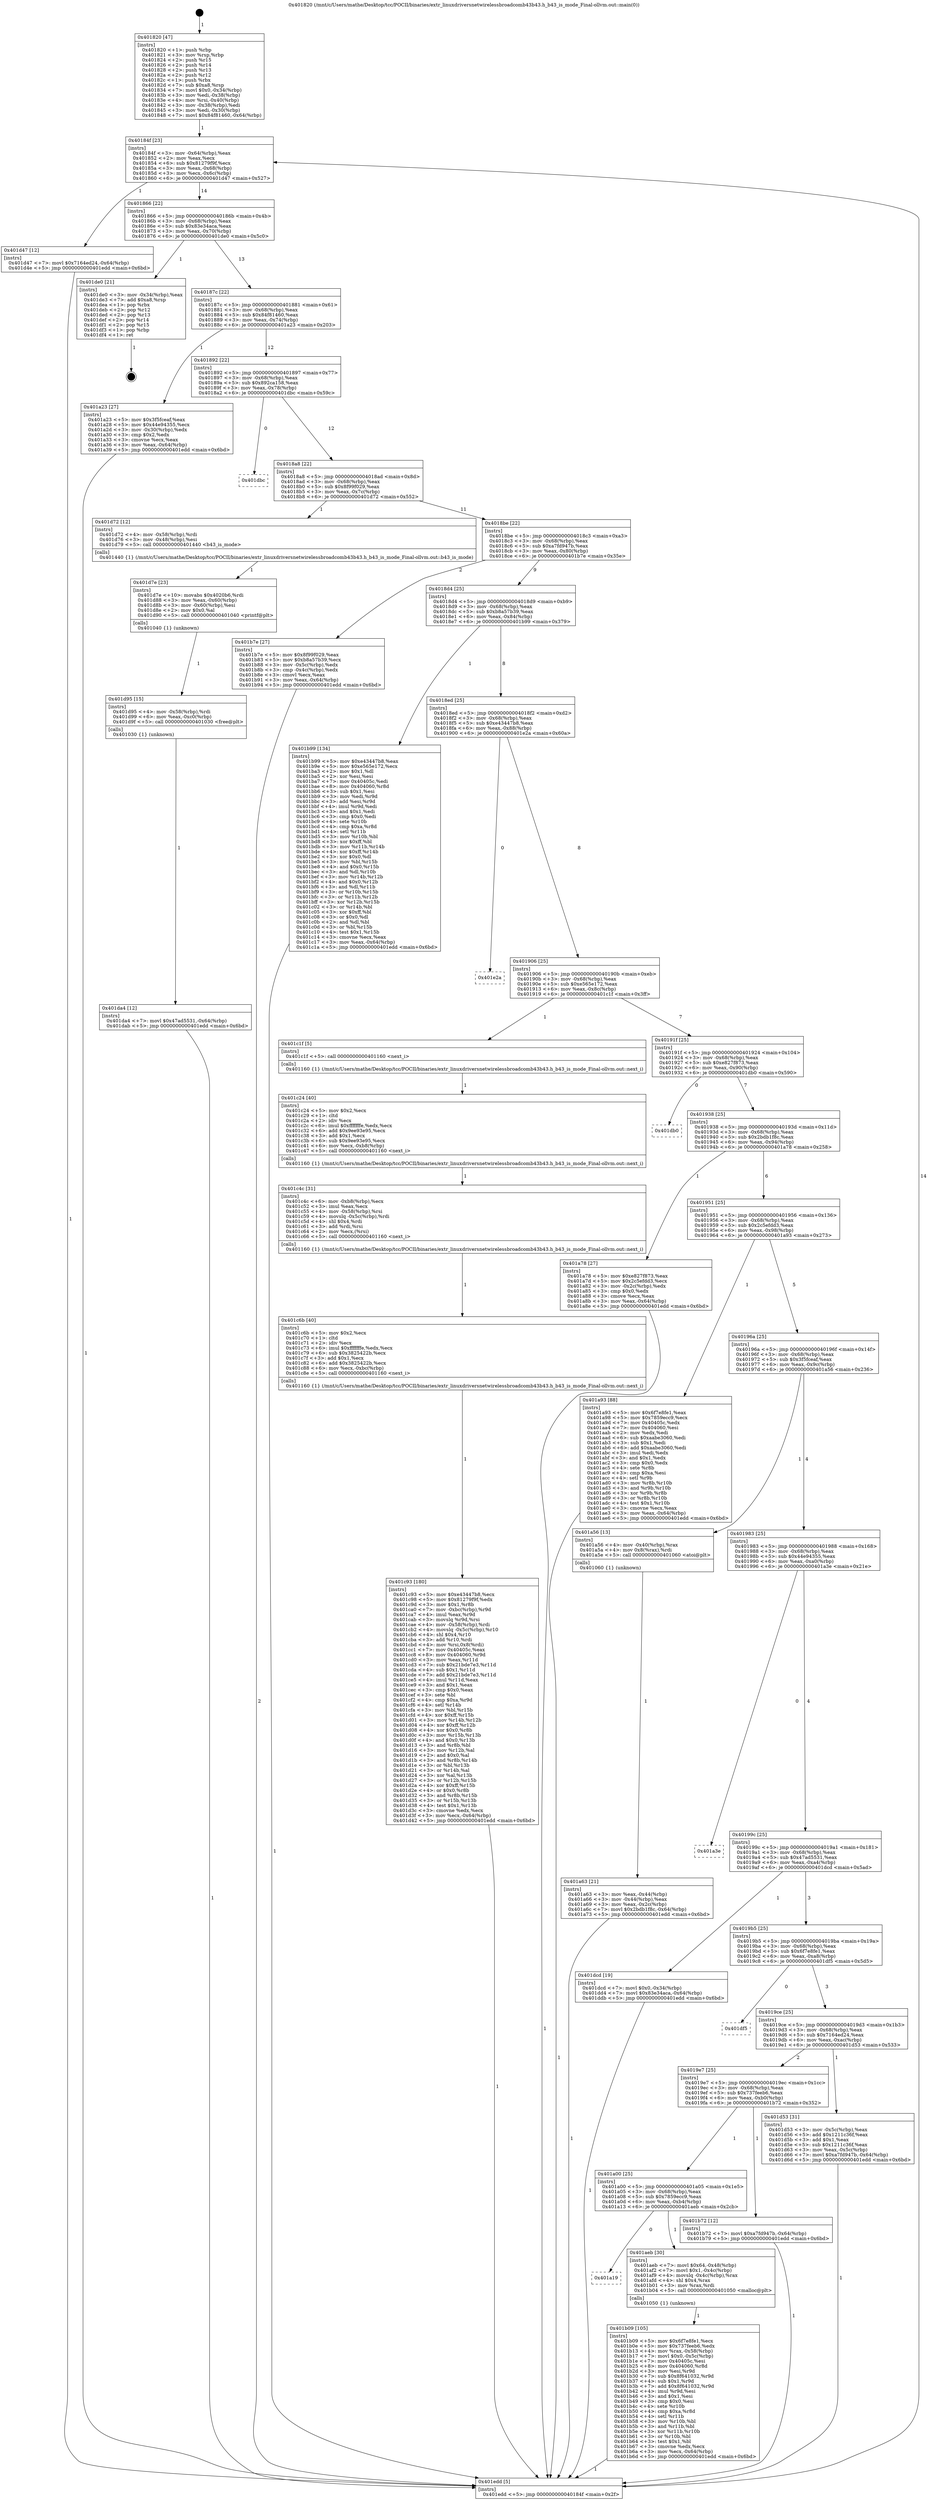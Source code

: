 digraph "0x401820" {
  label = "0x401820 (/mnt/c/Users/mathe/Desktop/tcc/POCII/binaries/extr_linuxdriversnetwirelessbroadcomb43b43.h_b43_is_mode_Final-ollvm.out::main(0))"
  labelloc = "t"
  node[shape=record]

  Entry [label="",width=0.3,height=0.3,shape=circle,fillcolor=black,style=filled]
  "0x40184f" [label="{
     0x40184f [23]\l
     | [instrs]\l
     &nbsp;&nbsp;0x40184f \<+3\>: mov -0x64(%rbp),%eax\l
     &nbsp;&nbsp;0x401852 \<+2\>: mov %eax,%ecx\l
     &nbsp;&nbsp;0x401854 \<+6\>: sub $0x81279f9f,%ecx\l
     &nbsp;&nbsp;0x40185a \<+3\>: mov %eax,-0x68(%rbp)\l
     &nbsp;&nbsp;0x40185d \<+3\>: mov %ecx,-0x6c(%rbp)\l
     &nbsp;&nbsp;0x401860 \<+6\>: je 0000000000401d47 \<main+0x527\>\l
  }"]
  "0x401d47" [label="{
     0x401d47 [12]\l
     | [instrs]\l
     &nbsp;&nbsp;0x401d47 \<+7\>: movl $0x7164ed24,-0x64(%rbp)\l
     &nbsp;&nbsp;0x401d4e \<+5\>: jmp 0000000000401edd \<main+0x6bd\>\l
  }"]
  "0x401866" [label="{
     0x401866 [22]\l
     | [instrs]\l
     &nbsp;&nbsp;0x401866 \<+5\>: jmp 000000000040186b \<main+0x4b\>\l
     &nbsp;&nbsp;0x40186b \<+3\>: mov -0x68(%rbp),%eax\l
     &nbsp;&nbsp;0x40186e \<+5\>: sub $0x83e34aca,%eax\l
     &nbsp;&nbsp;0x401873 \<+3\>: mov %eax,-0x70(%rbp)\l
     &nbsp;&nbsp;0x401876 \<+6\>: je 0000000000401de0 \<main+0x5c0\>\l
  }"]
  Exit [label="",width=0.3,height=0.3,shape=circle,fillcolor=black,style=filled,peripheries=2]
  "0x401de0" [label="{
     0x401de0 [21]\l
     | [instrs]\l
     &nbsp;&nbsp;0x401de0 \<+3\>: mov -0x34(%rbp),%eax\l
     &nbsp;&nbsp;0x401de3 \<+7\>: add $0xa8,%rsp\l
     &nbsp;&nbsp;0x401dea \<+1\>: pop %rbx\l
     &nbsp;&nbsp;0x401deb \<+2\>: pop %r12\l
     &nbsp;&nbsp;0x401ded \<+2\>: pop %r13\l
     &nbsp;&nbsp;0x401def \<+2\>: pop %r14\l
     &nbsp;&nbsp;0x401df1 \<+2\>: pop %r15\l
     &nbsp;&nbsp;0x401df3 \<+1\>: pop %rbp\l
     &nbsp;&nbsp;0x401df4 \<+1\>: ret\l
  }"]
  "0x40187c" [label="{
     0x40187c [22]\l
     | [instrs]\l
     &nbsp;&nbsp;0x40187c \<+5\>: jmp 0000000000401881 \<main+0x61\>\l
     &nbsp;&nbsp;0x401881 \<+3\>: mov -0x68(%rbp),%eax\l
     &nbsp;&nbsp;0x401884 \<+5\>: sub $0x84f81460,%eax\l
     &nbsp;&nbsp;0x401889 \<+3\>: mov %eax,-0x74(%rbp)\l
     &nbsp;&nbsp;0x40188c \<+6\>: je 0000000000401a23 \<main+0x203\>\l
  }"]
  "0x401da4" [label="{
     0x401da4 [12]\l
     | [instrs]\l
     &nbsp;&nbsp;0x401da4 \<+7\>: movl $0x47ad5531,-0x64(%rbp)\l
     &nbsp;&nbsp;0x401dab \<+5\>: jmp 0000000000401edd \<main+0x6bd\>\l
  }"]
  "0x401a23" [label="{
     0x401a23 [27]\l
     | [instrs]\l
     &nbsp;&nbsp;0x401a23 \<+5\>: mov $0x3f5fceaf,%eax\l
     &nbsp;&nbsp;0x401a28 \<+5\>: mov $0x44e94355,%ecx\l
     &nbsp;&nbsp;0x401a2d \<+3\>: mov -0x30(%rbp),%edx\l
     &nbsp;&nbsp;0x401a30 \<+3\>: cmp $0x2,%edx\l
     &nbsp;&nbsp;0x401a33 \<+3\>: cmovne %ecx,%eax\l
     &nbsp;&nbsp;0x401a36 \<+3\>: mov %eax,-0x64(%rbp)\l
     &nbsp;&nbsp;0x401a39 \<+5\>: jmp 0000000000401edd \<main+0x6bd\>\l
  }"]
  "0x401892" [label="{
     0x401892 [22]\l
     | [instrs]\l
     &nbsp;&nbsp;0x401892 \<+5\>: jmp 0000000000401897 \<main+0x77\>\l
     &nbsp;&nbsp;0x401897 \<+3\>: mov -0x68(%rbp),%eax\l
     &nbsp;&nbsp;0x40189a \<+5\>: sub $0x892ca158,%eax\l
     &nbsp;&nbsp;0x40189f \<+3\>: mov %eax,-0x78(%rbp)\l
     &nbsp;&nbsp;0x4018a2 \<+6\>: je 0000000000401dbc \<main+0x59c\>\l
  }"]
  "0x401edd" [label="{
     0x401edd [5]\l
     | [instrs]\l
     &nbsp;&nbsp;0x401edd \<+5\>: jmp 000000000040184f \<main+0x2f\>\l
  }"]
  "0x401820" [label="{
     0x401820 [47]\l
     | [instrs]\l
     &nbsp;&nbsp;0x401820 \<+1\>: push %rbp\l
     &nbsp;&nbsp;0x401821 \<+3\>: mov %rsp,%rbp\l
     &nbsp;&nbsp;0x401824 \<+2\>: push %r15\l
     &nbsp;&nbsp;0x401826 \<+2\>: push %r14\l
     &nbsp;&nbsp;0x401828 \<+2\>: push %r13\l
     &nbsp;&nbsp;0x40182a \<+2\>: push %r12\l
     &nbsp;&nbsp;0x40182c \<+1\>: push %rbx\l
     &nbsp;&nbsp;0x40182d \<+7\>: sub $0xa8,%rsp\l
     &nbsp;&nbsp;0x401834 \<+7\>: movl $0x0,-0x34(%rbp)\l
     &nbsp;&nbsp;0x40183b \<+3\>: mov %edi,-0x38(%rbp)\l
     &nbsp;&nbsp;0x40183e \<+4\>: mov %rsi,-0x40(%rbp)\l
     &nbsp;&nbsp;0x401842 \<+3\>: mov -0x38(%rbp),%edi\l
     &nbsp;&nbsp;0x401845 \<+3\>: mov %edi,-0x30(%rbp)\l
     &nbsp;&nbsp;0x401848 \<+7\>: movl $0x84f81460,-0x64(%rbp)\l
  }"]
  "0x401d95" [label="{
     0x401d95 [15]\l
     | [instrs]\l
     &nbsp;&nbsp;0x401d95 \<+4\>: mov -0x58(%rbp),%rdi\l
     &nbsp;&nbsp;0x401d99 \<+6\>: mov %eax,-0xc0(%rbp)\l
     &nbsp;&nbsp;0x401d9f \<+5\>: call 0000000000401030 \<free@plt\>\l
     | [calls]\l
     &nbsp;&nbsp;0x401030 \{1\} (unknown)\l
  }"]
  "0x401dbc" [label="{
     0x401dbc\l
  }", style=dashed]
  "0x4018a8" [label="{
     0x4018a8 [22]\l
     | [instrs]\l
     &nbsp;&nbsp;0x4018a8 \<+5\>: jmp 00000000004018ad \<main+0x8d\>\l
     &nbsp;&nbsp;0x4018ad \<+3\>: mov -0x68(%rbp),%eax\l
     &nbsp;&nbsp;0x4018b0 \<+5\>: sub $0x8f99f029,%eax\l
     &nbsp;&nbsp;0x4018b5 \<+3\>: mov %eax,-0x7c(%rbp)\l
     &nbsp;&nbsp;0x4018b8 \<+6\>: je 0000000000401d72 \<main+0x552\>\l
  }"]
  "0x401d7e" [label="{
     0x401d7e [23]\l
     | [instrs]\l
     &nbsp;&nbsp;0x401d7e \<+10\>: movabs $0x4020b6,%rdi\l
     &nbsp;&nbsp;0x401d88 \<+3\>: mov %eax,-0x60(%rbp)\l
     &nbsp;&nbsp;0x401d8b \<+3\>: mov -0x60(%rbp),%esi\l
     &nbsp;&nbsp;0x401d8e \<+2\>: mov $0x0,%al\l
     &nbsp;&nbsp;0x401d90 \<+5\>: call 0000000000401040 \<printf@plt\>\l
     | [calls]\l
     &nbsp;&nbsp;0x401040 \{1\} (unknown)\l
  }"]
  "0x401d72" [label="{
     0x401d72 [12]\l
     | [instrs]\l
     &nbsp;&nbsp;0x401d72 \<+4\>: mov -0x58(%rbp),%rdi\l
     &nbsp;&nbsp;0x401d76 \<+3\>: mov -0x48(%rbp),%esi\l
     &nbsp;&nbsp;0x401d79 \<+5\>: call 0000000000401440 \<b43_is_mode\>\l
     | [calls]\l
     &nbsp;&nbsp;0x401440 \{1\} (/mnt/c/Users/mathe/Desktop/tcc/POCII/binaries/extr_linuxdriversnetwirelessbroadcomb43b43.h_b43_is_mode_Final-ollvm.out::b43_is_mode)\l
  }"]
  "0x4018be" [label="{
     0x4018be [22]\l
     | [instrs]\l
     &nbsp;&nbsp;0x4018be \<+5\>: jmp 00000000004018c3 \<main+0xa3\>\l
     &nbsp;&nbsp;0x4018c3 \<+3\>: mov -0x68(%rbp),%eax\l
     &nbsp;&nbsp;0x4018c6 \<+5\>: sub $0xa7fd947b,%eax\l
     &nbsp;&nbsp;0x4018cb \<+3\>: mov %eax,-0x80(%rbp)\l
     &nbsp;&nbsp;0x4018ce \<+6\>: je 0000000000401b7e \<main+0x35e\>\l
  }"]
  "0x401c93" [label="{
     0x401c93 [180]\l
     | [instrs]\l
     &nbsp;&nbsp;0x401c93 \<+5\>: mov $0xe43447b8,%ecx\l
     &nbsp;&nbsp;0x401c98 \<+5\>: mov $0x81279f9f,%edx\l
     &nbsp;&nbsp;0x401c9d \<+3\>: mov $0x1,%r8b\l
     &nbsp;&nbsp;0x401ca0 \<+7\>: mov -0xbc(%rbp),%r9d\l
     &nbsp;&nbsp;0x401ca7 \<+4\>: imul %eax,%r9d\l
     &nbsp;&nbsp;0x401cab \<+3\>: movslq %r9d,%rsi\l
     &nbsp;&nbsp;0x401cae \<+4\>: mov -0x58(%rbp),%rdi\l
     &nbsp;&nbsp;0x401cb2 \<+4\>: movslq -0x5c(%rbp),%r10\l
     &nbsp;&nbsp;0x401cb6 \<+4\>: shl $0x4,%r10\l
     &nbsp;&nbsp;0x401cba \<+3\>: add %r10,%rdi\l
     &nbsp;&nbsp;0x401cbd \<+4\>: mov %rsi,0x8(%rdi)\l
     &nbsp;&nbsp;0x401cc1 \<+7\>: mov 0x40405c,%eax\l
     &nbsp;&nbsp;0x401cc8 \<+8\>: mov 0x404060,%r9d\l
     &nbsp;&nbsp;0x401cd0 \<+3\>: mov %eax,%r11d\l
     &nbsp;&nbsp;0x401cd3 \<+7\>: sub $0x21bde7e3,%r11d\l
     &nbsp;&nbsp;0x401cda \<+4\>: sub $0x1,%r11d\l
     &nbsp;&nbsp;0x401cde \<+7\>: add $0x21bde7e3,%r11d\l
     &nbsp;&nbsp;0x401ce5 \<+4\>: imul %r11d,%eax\l
     &nbsp;&nbsp;0x401ce9 \<+3\>: and $0x1,%eax\l
     &nbsp;&nbsp;0x401cec \<+3\>: cmp $0x0,%eax\l
     &nbsp;&nbsp;0x401cef \<+3\>: sete %bl\l
     &nbsp;&nbsp;0x401cf2 \<+4\>: cmp $0xa,%r9d\l
     &nbsp;&nbsp;0x401cf6 \<+4\>: setl %r14b\l
     &nbsp;&nbsp;0x401cfa \<+3\>: mov %bl,%r15b\l
     &nbsp;&nbsp;0x401cfd \<+4\>: xor $0xff,%r15b\l
     &nbsp;&nbsp;0x401d01 \<+3\>: mov %r14b,%r12b\l
     &nbsp;&nbsp;0x401d04 \<+4\>: xor $0xff,%r12b\l
     &nbsp;&nbsp;0x401d08 \<+4\>: xor $0x0,%r8b\l
     &nbsp;&nbsp;0x401d0c \<+3\>: mov %r15b,%r13b\l
     &nbsp;&nbsp;0x401d0f \<+4\>: and $0x0,%r13b\l
     &nbsp;&nbsp;0x401d13 \<+3\>: and %r8b,%bl\l
     &nbsp;&nbsp;0x401d16 \<+3\>: mov %r12b,%al\l
     &nbsp;&nbsp;0x401d19 \<+2\>: and $0x0,%al\l
     &nbsp;&nbsp;0x401d1b \<+3\>: and %r8b,%r14b\l
     &nbsp;&nbsp;0x401d1e \<+3\>: or %bl,%r13b\l
     &nbsp;&nbsp;0x401d21 \<+3\>: or %r14b,%al\l
     &nbsp;&nbsp;0x401d24 \<+3\>: xor %al,%r13b\l
     &nbsp;&nbsp;0x401d27 \<+3\>: or %r12b,%r15b\l
     &nbsp;&nbsp;0x401d2a \<+4\>: xor $0xff,%r15b\l
     &nbsp;&nbsp;0x401d2e \<+4\>: or $0x0,%r8b\l
     &nbsp;&nbsp;0x401d32 \<+3\>: and %r8b,%r15b\l
     &nbsp;&nbsp;0x401d35 \<+3\>: or %r15b,%r13b\l
     &nbsp;&nbsp;0x401d38 \<+4\>: test $0x1,%r13b\l
     &nbsp;&nbsp;0x401d3c \<+3\>: cmovne %edx,%ecx\l
     &nbsp;&nbsp;0x401d3f \<+3\>: mov %ecx,-0x64(%rbp)\l
     &nbsp;&nbsp;0x401d42 \<+5\>: jmp 0000000000401edd \<main+0x6bd\>\l
  }"]
  "0x401b7e" [label="{
     0x401b7e [27]\l
     | [instrs]\l
     &nbsp;&nbsp;0x401b7e \<+5\>: mov $0x8f99f029,%eax\l
     &nbsp;&nbsp;0x401b83 \<+5\>: mov $0xb8a57b39,%ecx\l
     &nbsp;&nbsp;0x401b88 \<+3\>: mov -0x5c(%rbp),%edx\l
     &nbsp;&nbsp;0x401b8b \<+3\>: cmp -0x4c(%rbp),%edx\l
     &nbsp;&nbsp;0x401b8e \<+3\>: cmovl %ecx,%eax\l
     &nbsp;&nbsp;0x401b91 \<+3\>: mov %eax,-0x64(%rbp)\l
     &nbsp;&nbsp;0x401b94 \<+5\>: jmp 0000000000401edd \<main+0x6bd\>\l
  }"]
  "0x4018d4" [label="{
     0x4018d4 [25]\l
     | [instrs]\l
     &nbsp;&nbsp;0x4018d4 \<+5\>: jmp 00000000004018d9 \<main+0xb9\>\l
     &nbsp;&nbsp;0x4018d9 \<+3\>: mov -0x68(%rbp),%eax\l
     &nbsp;&nbsp;0x4018dc \<+5\>: sub $0xb8a57b39,%eax\l
     &nbsp;&nbsp;0x4018e1 \<+6\>: mov %eax,-0x84(%rbp)\l
     &nbsp;&nbsp;0x4018e7 \<+6\>: je 0000000000401b99 \<main+0x379\>\l
  }"]
  "0x401c6b" [label="{
     0x401c6b [40]\l
     | [instrs]\l
     &nbsp;&nbsp;0x401c6b \<+5\>: mov $0x2,%ecx\l
     &nbsp;&nbsp;0x401c70 \<+1\>: cltd\l
     &nbsp;&nbsp;0x401c71 \<+2\>: idiv %ecx\l
     &nbsp;&nbsp;0x401c73 \<+6\>: imul $0xfffffffe,%edx,%ecx\l
     &nbsp;&nbsp;0x401c79 \<+6\>: sub $0x3825422b,%ecx\l
     &nbsp;&nbsp;0x401c7f \<+3\>: add $0x1,%ecx\l
     &nbsp;&nbsp;0x401c82 \<+6\>: add $0x3825422b,%ecx\l
     &nbsp;&nbsp;0x401c88 \<+6\>: mov %ecx,-0xbc(%rbp)\l
     &nbsp;&nbsp;0x401c8e \<+5\>: call 0000000000401160 \<next_i\>\l
     | [calls]\l
     &nbsp;&nbsp;0x401160 \{1\} (/mnt/c/Users/mathe/Desktop/tcc/POCII/binaries/extr_linuxdriversnetwirelessbroadcomb43b43.h_b43_is_mode_Final-ollvm.out::next_i)\l
  }"]
  "0x401b99" [label="{
     0x401b99 [134]\l
     | [instrs]\l
     &nbsp;&nbsp;0x401b99 \<+5\>: mov $0xe43447b8,%eax\l
     &nbsp;&nbsp;0x401b9e \<+5\>: mov $0xe565e172,%ecx\l
     &nbsp;&nbsp;0x401ba3 \<+2\>: mov $0x1,%dl\l
     &nbsp;&nbsp;0x401ba5 \<+2\>: xor %esi,%esi\l
     &nbsp;&nbsp;0x401ba7 \<+7\>: mov 0x40405c,%edi\l
     &nbsp;&nbsp;0x401bae \<+8\>: mov 0x404060,%r8d\l
     &nbsp;&nbsp;0x401bb6 \<+3\>: sub $0x1,%esi\l
     &nbsp;&nbsp;0x401bb9 \<+3\>: mov %edi,%r9d\l
     &nbsp;&nbsp;0x401bbc \<+3\>: add %esi,%r9d\l
     &nbsp;&nbsp;0x401bbf \<+4\>: imul %r9d,%edi\l
     &nbsp;&nbsp;0x401bc3 \<+3\>: and $0x1,%edi\l
     &nbsp;&nbsp;0x401bc6 \<+3\>: cmp $0x0,%edi\l
     &nbsp;&nbsp;0x401bc9 \<+4\>: sete %r10b\l
     &nbsp;&nbsp;0x401bcd \<+4\>: cmp $0xa,%r8d\l
     &nbsp;&nbsp;0x401bd1 \<+4\>: setl %r11b\l
     &nbsp;&nbsp;0x401bd5 \<+3\>: mov %r10b,%bl\l
     &nbsp;&nbsp;0x401bd8 \<+3\>: xor $0xff,%bl\l
     &nbsp;&nbsp;0x401bdb \<+3\>: mov %r11b,%r14b\l
     &nbsp;&nbsp;0x401bde \<+4\>: xor $0xff,%r14b\l
     &nbsp;&nbsp;0x401be2 \<+3\>: xor $0x0,%dl\l
     &nbsp;&nbsp;0x401be5 \<+3\>: mov %bl,%r15b\l
     &nbsp;&nbsp;0x401be8 \<+4\>: and $0x0,%r15b\l
     &nbsp;&nbsp;0x401bec \<+3\>: and %dl,%r10b\l
     &nbsp;&nbsp;0x401bef \<+3\>: mov %r14b,%r12b\l
     &nbsp;&nbsp;0x401bf2 \<+4\>: and $0x0,%r12b\l
     &nbsp;&nbsp;0x401bf6 \<+3\>: and %dl,%r11b\l
     &nbsp;&nbsp;0x401bf9 \<+3\>: or %r10b,%r15b\l
     &nbsp;&nbsp;0x401bfc \<+3\>: or %r11b,%r12b\l
     &nbsp;&nbsp;0x401bff \<+3\>: xor %r12b,%r15b\l
     &nbsp;&nbsp;0x401c02 \<+3\>: or %r14b,%bl\l
     &nbsp;&nbsp;0x401c05 \<+3\>: xor $0xff,%bl\l
     &nbsp;&nbsp;0x401c08 \<+3\>: or $0x0,%dl\l
     &nbsp;&nbsp;0x401c0b \<+2\>: and %dl,%bl\l
     &nbsp;&nbsp;0x401c0d \<+3\>: or %bl,%r15b\l
     &nbsp;&nbsp;0x401c10 \<+4\>: test $0x1,%r15b\l
     &nbsp;&nbsp;0x401c14 \<+3\>: cmovne %ecx,%eax\l
     &nbsp;&nbsp;0x401c17 \<+3\>: mov %eax,-0x64(%rbp)\l
     &nbsp;&nbsp;0x401c1a \<+5\>: jmp 0000000000401edd \<main+0x6bd\>\l
  }"]
  "0x4018ed" [label="{
     0x4018ed [25]\l
     | [instrs]\l
     &nbsp;&nbsp;0x4018ed \<+5\>: jmp 00000000004018f2 \<main+0xd2\>\l
     &nbsp;&nbsp;0x4018f2 \<+3\>: mov -0x68(%rbp),%eax\l
     &nbsp;&nbsp;0x4018f5 \<+5\>: sub $0xe43447b8,%eax\l
     &nbsp;&nbsp;0x4018fa \<+6\>: mov %eax,-0x88(%rbp)\l
     &nbsp;&nbsp;0x401900 \<+6\>: je 0000000000401e2a \<main+0x60a\>\l
  }"]
  "0x401c4c" [label="{
     0x401c4c [31]\l
     | [instrs]\l
     &nbsp;&nbsp;0x401c4c \<+6\>: mov -0xb8(%rbp),%ecx\l
     &nbsp;&nbsp;0x401c52 \<+3\>: imul %eax,%ecx\l
     &nbsp;&nbsp;0x401c55 \<+4\>: mov -0x58(%rbp),%rsi\l
     &nbsp;&nbsp;0x401c59 \<+4\>: movslq -0x5c(%rbp),%rdi\l
     &nbsp;&nbsp;0x401c5d \<+4\>: shl $0x4,%rdi\l
     &nbsp;&nbsp;0x401c61 \<+3\>: add %rdi,%rsi\l
     &nbsp;&nbsp;0x401c64 \<+2\>: mov %ecx,(%rsi)\l
     &nbsp;&nbsp;0x401c66 \<+5\>: call 0000000000401160 \<next_i\>\l
     | [calls]\l
     &nbsp;&nbsp;0x401160 \{1\} (/mnt/c/Users/mathe/Desktop/tcc/POCII/binaries/extr_linuxdriversnetwirelessbroadcomb43b43.h_b43_is_mode_Final-ollvm.out::next_i)\l
  }"]
  "0x401e2a" [label="{
     0x401e2a\l
  }", style=dashed]
  "0x401906" [label="{
     0x401906 [25]\l
     | [instrs]\l
     &nbsp;&nbsp;0x401906 \<+5\>: jmp 000000000040190b \<main+0xeb\>\l
     &nbsp;&nbsp;0x40190b \<+3\>: mov -0x68(%rbp),%eax\l
     &nbsp;&nbsp;0x40190e \<+5\>: sub $0xe565e172,%eax\l
     &nbsp;&nbsp;0x401913 \<+6\>: mov %eax,-0x8c(%rbp)\l
     &nbsp;&nbsp;0x401919 \<+6\>: je 0000000000401c1f \<main+0x3ff\>\l
  }"]
  "0x401c24" [label="{
     0x401c24 [40]\l
     | [instrs]\l
     &nbsp;&nbsp;0x401c24 \<+5\>: mov $0x2,%ecx\l
     &nbsp;&nbsp;0x401c29 \<+1\>: cltd\l
     &nbsp;&nbsp;0x401c2a \<+2\>: idiv %ecx\l
     &nbsp;&nbsp;0x401c2c \<+6\>: imul $0xfffffffe,%edx,%ecx\l
     &nbsp;&nbsp;0x401c32 \<+6\>: add $0x9ee93e95,%ecx\l
     &nbsp;&nbsp;0x401c38 \<+3\>: add $0x1,%ecx\l
     &nbsp;&nbsp;0x401c3b \<+6\>: sub $0x9ee93e95,%ecx\l
     &nbsp;&nbsp;0x401c41 \<+6\>: mov %ecx,-0xb8(%rbp)\l
     &nbsp;&nbsp;0x401c47 \<+5\>: call 0000000000401160 \<next_i\>\l
     | [calls]\l
     &nbsp;&nbsp;0x401160 \{1\} (/mnt/c/Users/mathe/Desktop/tcc/POCII/binaries/extr_linuxdriversnetwirelessbroadcomb43b43.h_b43_is_mode_Final-ollvm.out::next_i)\l
  }"]
  "0x401c1f" [label="{
     0x401c1f [5]\l
     | [instrs]\l
     &nbsp;&nbsp;0x401c1f \<+5\>: call 0000000000401160 \<next_i\>\l
     | [calls]\l
     &nbsp;&nbsp;0x401160 \{1\} (/mnt/c/Users/mathe/Desktop/tcc/POCII/binaries/extr_linuxdriversnetwirelessbroadcomb43b43.h_b43_is_mode_Final-ollvm.out::next_i)\l
  }"]
  "0x40191f" [label="{
     0x40191f [25]\l
     | [instrs]\l
     &nbsp;&nbsp;0x40191f \<+5\>: jmp 0000000000401924 \<main+0x104\>\l
     &nbsp;&nbsp;0x401924 \<+3\>: mov -0x68(%rbp),%eax\l
     &nbsp;&nbsp;0x401927 \<+5\>: sub $0xe827f873,%eax\l
     &nbsp;&nbsp;0x40192c \<+6\>: mov %eax,-0x90(%rbp)\l
     &nbsp;&nbsp;0x401932 \<+6\>: je 0000000000401db0 \<main+0x590\>\l
  }"]
  "0x401b09" [label="{
     0x401b09 [105]\l
     | [instrs]\l
     &nbsp;&nbsp;0x401b09 \<+5\>: mov $0x6f7e8fe1,%ecx\l
     &nbsp;&nbsp;0x401b0e \<+5\>: mov $0x737feeb6,%edx\l
     &nbsp;&nbsp;0x401b13 \<+4\>: mov %rax,-0x58(%rbp)\l
     &nbsp;&nbsp;0x401b17 \<+7\>: movl $0x0,-0x5c(%rbp)\l
     &nbsp;&nbsp;0x401b1e \<+7\>: mov 0x40405c,%esi\l
     &nbsp;&nbsp;0x401b25 \<+8\>: mov 0x404060,%r8d\l
     &nbsp;&nbsp;0x401b2d \<+3\>: mov %esi,%r9d\l
     &nbsp;&nbsp;0x401b30 \<+7\>: sub $0x8f641032,%r9d\l
     &nbsp;&nbsp;0x401b37 \<+4\>: sub $0x1,%r9d\l
     &nbsp;&nbsp;0x401b3b \<+7\>: add $0x8f641032,%r9d\l
     &nbsp;&nbsp;0x401b42 \<+4\>: imul %r9d,%esi\l
     &nbsp;&nbsp;0x401b46 \<+3\>: and $0x1,%esi\l
     &nbsp;&nbsp;0x401b49 \<+3\>: cmp $0x0,%esi\l
     &nbsp;&nbsp;0x401b4c \<+4\>: sete %r10b\l
     &nbsp;&nbsp;0x401b50 \<+4\>: cmp $0xa,%r8d\l
     &nbsp;&nbsp;0x401b54 \<+4\>: setl %r11b\l
     &nbsp;&nbsp;0x401b58 \<+3\>: mov %r10b,%bl\l
     &nbsp;&nbsp;0x401b5b \<+3\>: and %r11b,%bl\l
     &nbsp;&nbsp;0x401b5e \<+3\>: xor %r11b,%r10b\l
     &nbsp;&nbsp;0x401b61 \<+3\>: or %r10b,%bl\l
     &nbsp;&nbsp;0x401b64 \<+3\>: test $0x1,%bl\l
     &nbsp;&nbsp;0x401b67 \<+3\>: cmovne %edx,%ecx\l
     &nbsp;&nbsp;0x401b6a \<+3\>: mov %ecx,-0x64(%rbp)\l
     &nbsp;&nbsp;0x401b6d \<+5\>: jmp 0000000000401edd \<main+0x6bd\>\l
  }"]
  "0x401db0" [label="{
     0x401db0\l
  }", style=dashed]
  "0x401938" [label="{
     0x401938 [25]\l
     | [instrs]\l
     &nbsp;&nbsp;0x401938 \<+5\>: jmp 000000000040193d \<main+0x11d\>\l
     &nbsp;&nbsp;0x40193d \<+3\>: mov -0x68(%rbp),%eax\l
     &nbsp;&nbsp;0x401940 \<+5\>: sub $0x2bdb1f8c,%eax\l
     &nbsp;&nbsp;0x401945 \<+6\>: mov %eax,-0x94(%rbp)\l
     &nbsp;&nbsp;0x40194b \<+6\>: je 0000000000401a78 \<main+0x258\>\l
  }"]
  "0x401a19" [label="{
     0x401a19\l
  }", style=dashed]
  "0x401a78" [label="{
     0x401a78 [27]\l
     | [instrs]\l
     &nbsp;&nbsp;0x401a78 \<+5\>: mov $0xe827f873,%eax\l
     &nbsp;&nbsp;0x401a7d \<+5\>: mov $0x2c5efdd3,%ecx\l
     &nbsp;&nbsp;0x401a82 \<+3\>: mov -0x2c(%rbp),%edx\l
     &nbsp;&nbsp;0x401a85 \<+3\>: cmp $0x0,%edx\l
     &nbsp;&nbsp;0x401a88 \<+3\>: cmove %ecx,%eax\l
     &nbsp;&nbsp;0x401a8b \<+3\>: mov %eax,-0x64(%rbp)\l
     &nbsp;&nbsp;0x401a8e \<+5\>: jmp 0000000000401edd \<main+0x6bd\>\l
  }"]
  "0x401951" [label="{
     0x401951 [25]\l
     | [instrs]\l
     &nbsp;&nbsp;0x401951 \<+5\>: jmp 0000000000401956 \<main+0x136\>\l
     &nbsp;&nbsp;0x401956 \<+3\>: mov -0x68(%rbp),%eax\l
     &nbsp;&nbsp;0x401959 \<+5\>: sub $0x2c5efdd3,%eax\l
     &nbsp;&nbsp;0x40195e \<+6\>: mov %eax,-0x98(%rbp)\l
     &nbsp;&nbsp;0x401964 \<+6\>: je 0000000000401a93 \<main+0x273\>\l
  }"]
  "0x401aeb" [label="{
     0x401aeb [30]\l
     | [instrs]\l
     &nbsp;&nbsp;0x401aeb \<+7\>: movl $0x64,-0x48(%rbp)\l
     &nbsp;&nbsp;0x401af2 \<+7\>: movl $0x1,-0x4c(%rbp)\l
     &nbsp;&nbsp;0x401af9 \<+4\>: movslq -0x4c(%rbp),%rax\l
     &nbsp;&nbsp;0x401afd \<+4\>: shl $0x4,%rax\l
     &nbsp;&nbsp;0x401b01 \<+3\>: mov %rax,%rdi\l
     &nbsp;&nbsp;0x401b04 \<+5\>: call 0000000000401050 \<malloc@plt\>\l
     | [calls]\l
     &nbsp;&nbsp;0x401050 \{1\} (unknown)\l
  }"]
  "0x401a93" [label="{
     0x401a93 [88]\l
     | [instrs]\l
     &nbsp;&nbsp;0x401a93 \<+5\>: mov $0x6f7e8fe1,%eax\l
     &nbsp;&nbsp;0x401a98 \<+5\>: mov $0x7859ecc9,%ecx\l
     &nbsp;&nbsp;0x401a9d \<+7\>: mov 0x40405c,%edx\l
     &nbsp;&nbsp;0x401aa4 \<+7\>: mov 0x404060,%esi\l
     &nbsp;&nbsp;0x401aab \<+2\>: mov %edx,%edi\l
     &nbsp;&nbsp;0x401aad \<+6\>: sub $0xaabe3060,%edi\l
     &nbsp;&nbsp;0x401ab3 \<+3\>: sub $0x1,%edi\l
     &nbsp;&nbsp;0x401ab6 \<+6\>: add $0xaabe3060,%edi\l
     &nbsp;&nbsp;0x401abc \<+3\>: imul %edi,%edx\l
     &nbsp;&nbsp;0x401abf \<+3\>: and $0x1,%edx\l
     &nbsp;&nbsp;0x401ac2 \<+3\>: cmp $0x0,%edx\l
     &nbsp;&nbsp;0x401ac5 \<+4\>: sete %r8b\l
     &nbsp;&nbsp;0x401ac9 \<+3\>: cmp $0xa,%esi\l
     &nbsp;&nbsp;0x401acc \<+4\>: setl %r9b\l
     &nbsp;&nbsp;0x401ad0 \<+3\>: mov %r8b,%r10b\l
     &nbsp;&nbsp;0x401ad3 \<+3\>: and %r9b,%r10b\l
     &nbsp;&nbsp;0x401ad6 \<+3\>: xor %r9b,%r8b\l
     &nbsp;&nbsp;0x401ad9 \<+3\>: or %r8b,%r10b\l
     &nbsp;&nbsp;0x401adc \<+4\>: test $0x1,%r10b\l
     &nbsp;&nbsp;0x401ae0 \<+3\>: cmovne %ecx,%eax\l
     &nbsp;&nbsp;0x401ae3 \<+3\>: mov %eax,-0x64(%rbp)\l
     &nbsp;&nbsp;0x401ae6 \<+5\>: jmp 0000000000401edd \<main+0x6bd\>\l
  }"]
  "0x40196a" [label="{
     0x40196a [25]\l
     | [instrs]\l
     &nbsp;&nbsp;0x40196a \<+5\>: jmp 000000000040196f \<main+0x14f\>\l
     &nbsp;&nbsp;0x40196f \<+3\>: mov -0x68(%rbp),%eax\l
     &nbsp;&nbsp;0x401972 \<+5\>: sub $0x3f5fceaf,%eax\l
     &nbsp;&nbsp;0x401977 \<+6\>: mov %eax,-0x9c(%rbp)\l
     &nbsp;&nbsp;0x40197d \<+6\>: je 0000000000401a56 \<main+0x236\>\l
  }"]
  "0x401a00" [label="{
     0x401a00 [25]\l
     | [instrs]\l
     &nbsp;&nbsp;0x401a00 \<+5\>: jmp 0000000000401a05 \<main+0x1e5\>\l
     &nbsp;&nbsp;0x401a05 \<+3\>: mov -0x68(%rbp),%eax\l
     &nbsp;&nbsp;0x401a08 \<+5\>: sub $0x7859ecc9,%eax\l
     &nbsp;&nbsp;0x401a0d \<+6\>: mov %eax,-0xb4(%rbp)\l
     &nbsp;&nbsp;0x401a13 \<+6\>: je 0000000000401aeb \<main+0x2cb\>\l
  }"]
  "0x401a56" [label="{
     0x401a56 [13]\l
     | [instrs]\l
     &nbsp;&nbsp;0x401a56 \<+4\>: mov -0x40(%rbp),%rax\l
     &nbsp;&nbsp;0x401a5a \<+4\>: mov 0x8(%rax),%rdi\l
     &nbsp;&nbsp;0x401a5e \<+5\>: call 0000000000401060 \<atoi@plt\>\l
     | [calls]\l
     &nbsp;&nbsp;0x401060 \{1\} (unknown)\l
  }"]
  "0x401983" [label="{
     0x401983 [25]\l
     | [instrs]\l
     &nbsp;&nbsp;0x401983 \<+5\>: jmp 0000000000401988 \<main+0x168\>\l
     &nbsp;&nbsp;0x401988 \<+3\>: mov -0x68(%rbp),%eax\l
     &nbsp;&nbsp;0x40198b \<+5\>: sub $0x44e94355,%eax\l
     &nbsp;&nbsp;0x401990 \<+6\>: mov %eax,-0xa0(%rbp)\l
     &nbsp;&nbsp;0x401996 \<+6\>: je 0000000000401a3e \<main+0x21e\>\l
  }"]
  "0x401a63" [label="{
     0x401a63 [21]\l
     | [instrs]\l
     &nbsp;&nbsp;0x401a63 \<+3\>: mov %eax,-0x44(%rbp)\l
     &nbsp;&nbsp;0x401a66 \<+3\>: mov -0x44(%rbp),%eax\l
     &nbsp;&nbsp;0x401a69 \<+3\>: mov %eax,-0x2c(%rbp)\l
     &nbsp;&nbsp;0x401a6c \<+7\>: movl $0x2bdb1f8c,-0x64(%rbp)\l
     &nbsp;&nbsp;0x401a73 \<+5\>: jmp 0000000000401edd \<main+0x6bd\>\l
  }"]
  "0x401b72" [label="{
     0x401b72 [12]\l
     | [instrs]\l
     &nbsp;&nbsp;0x401b72 \<+7\>: movl $0xa7fd947b,-0x64(%rbp)\l
     &nbsp;&nbsp;0x401b79 \<+5\>: jmp 0000000000401edd \<main+0x6bd\>\l
  }"]
  "0x401a3e" [label="{
     0x401a3e\l
  }", style=dashed]
  "0x40199c" [label="{
     0x40199c [25]\l
     | [instrs]\l
     &nbsp;&nbsp;0x40199c \<+5\>: jmp 00000000004019a1 \<main+0x181\>\l
     &nbsp;&nbsp;0x4019a1 \<+3\>: mov -0x68(%rbp),%eax\l
     &nbsp;&nbsp;0x4019a4 \<+5\>: sub $0x47ad5531,%eax\l
     &nbsp;&nbsp;0x4019a9 \<+6\>: mov %eax,-0xa4(%rbp)\l
     &nbsp;&nbsp;0x4019af \<+6\>: je 0000000000401dcd \<main+0x5ad\>\l
  }"]
  "0x4019e7" [label="{
     0x4019e7 [25]\l
     | [instrs]\l
     &nbsp;&nbsp;0x4019e7 \<+5\>: jmp 00000000004019ec \<main+0x1cc\>\l
     &nbsp;&nbsp;0x4019ec \<+3\>: mov -0x68(%rbp),%eax\l
     &nbsp;&nbsp;0x4019ef \<+5\>: sub $0x737feeb6,%eax\l
     &nbsp;&nbsp;0x4019f4 \<+6\>: mov %eax,-0xb0(%rbp)\l
     &nbsp;&nbsp;0x4019fa \<+6\>: je 0000000000401b72 \<main+0x352\>\l
  }"]
  "0x401dcd" [label="{
     0x401dcd [19]\l
     | [instrs]\l
     &nbsp;&nbsp;0x401dcd \<+7\>: movl $0x0,-0x34(%rbp)\l
     &nbsp;&nbsp;0x401dd4 \<+7\>: movl $0x83e34aca,-0x64(%rbp)\l
     &nbsp;&nbsp;0x401ddb \<+5\>: jmp 0000000000401edd \<main+0x6bd\>\l
  }"]
  "0x4019b5" [label="{
     0x4019b5 [25]\l
     | [instrs]\l
     &nbsp;&nbsp;0x4019b5 \<+5\>: jmp 00000000004019ba \<main+0x19a\>\l
     &nbsp;&nbsp;0x4019ba \<+3\>: mov -0x68(%rbp),%eax\l
     &nbsp;&nbsp;0x4019bd \<+5\>: sub $0x6f7e8fe1,%eax\l
     &nbsp;&nbsp;0x4019c2 \<+6\>: mov %eax,-0xa8(%rbp)\l
     &nbsp;&nbsp;0x4019c8 \<+6\>: je 0000000000401df5 \<main+0x5d5\>\l
  }"]
  "0x401d53" [label="{
     0x401d53 [31]\l
     | [instrs]\l
     &nbsp;&nbsp;0x401d53 \<+3\>: mov -0x5c(%rbp),%eax\l
     &nbsp;&nbsp;0x401d56 \<+5\>: add $0x1211c36f,%eax\l
     &nbsp;&nbsp;0x401d5b \<+3\>: add $0x1,%eax\l
     &nbsp;&nbsp;0x401d5e \<+5\>: sub $0x1211c36f,%eax\l
     &nbsp;&nbsp;0x401d63 \<+3\>: mov %eax,-0x5c(%rbp)\l
     &nbsp;&nbsp;0x401d66 \<+7\>: movl $0xa7fd947b,-0x64(%rbp)\l
     &nbsp;&nbsp;0x401d6d \<+5\>: jmp 0000000000401edd \<main+0x6bd\>\l
  }"]
  "0x401df5" [label="{
     0x401df5\l
  }", style=dashed]
  "0x4019ce" [label="{
     0x4019ce [25]\l
     | [instrs]\l
     &nbsp;&nbsp;0x4019ce \<+5\>: jmp 00000000004019d3 \<main+0x1b3\>\l
     &nbsp;&nbsp;0x4019d3 \<+3\>: mov -0x68(%rbp),%eax\l
     &nbsp;&nbsp;0x4019d6 \<+5\>: sub $0x7164ed24,%eax\l
     &nbsp;&nbsp;0x4019db \<+6\>: mov %eax,-0xac(%rbp)\l
     &nbsp;&nbsp;0x4019e1 \<+6\>: je 0000000000401d53 \<main+0x533\>\l
  }"]
  Entry -> "0x401820" [label=" 1"]
  "0x40184f" -> "0x401d47" [label=" 1"]
  "0x40184f" -> "0x401866" [label=" 14"]
  "0x401de0" -> Exit [label=" 1"]
  "0x401866" -> "0x401de0" [label=" 1"]
  "0x401866" -> "0x40187c" [label=" 13"]
  "0x401dcd" -> "0x401edd" [label=" 1"]
  "0x40187c" -> "0x401a23" [label=" 1"]
  "0x40187c" -> "0x401892" [label=" 12"]
  "0x401a23" -> "0x401edd" [label=" 1"]
  "0x401820" -> "0x40184f" [label=" 1"]
  "0x401edd" -> "0x40184f" [label=" 14"]
  "0x401da4" -> "0x401edd" [label=" 1"]
  "0x401892" -> "0x401dbc" [label=" 0"]
  "0x401892" -> "0x4018a8" [label=" 12"]
  "0x401d95" -> "0x401da4" [label=" 1"]
  "0x4018a8" -> "0x401d72" [label=" 1"]
  "0x4018a8" -> "0x4018be" [label=" 11"]
  "0x401d7e" -> "0x401d95" [label=" 1"]
  "0x4018be" -> "0x401b7e" [label=" 2"]
  "0x4018be" -> "0x4018d4" [label=" 9"]
  "0x401d72" -> "0x401d7e" [label=" 1"]
  "0x4018d4" -> "0x401b99" [label=" 1"]
  "0x4018d4" -> "0x4018ed" [label=" 8"]
  "0x401d53" -> "0x401edd" [label=" 1"]
  "0x4018ed" -> "0x401e2a" [label=" 0"]
  "0x4018ed" -> "0x401906" [label=" 8"]
  "0x401d47" -> "0x401edd" [label=" 1"]
  "0x401906" -> "0x401c1f" [label=" 1"]
  "0x401906" -> "0x40191f" [label=" 7"]
  "0x401c93" -> "0x401edd" [label=" 1"]
  "0x40191f" -> "0x401db0" [label=" 0"]
  "0x40191f" -> "0x401938" [label=" 7"]
  "0x401c6b" -> "0x401c93" [label=" 1"]
  "0x401938" -> "0x401a78" [label=" 1"]
  "0x401938" -> "0x401951" [label=" 6"]
  "0x401c4c" -> "0x401c6b" [label=" 1"]
  "0x401951" -> "0x401a93" [label=" 1"]
  "0x401951" -> "0x40196a" [label=" 5"]
  "0x401c24" -> "0x401c4c" [label=" 1"]
  "0x40196a" -> "0x401a56" [label=" 1"]
  "0x40196a" -> "0x401983" [label=" 4"]
  "0x401a56" -> "0x401a63" [label=" 1"]
  "0x401a63" -> "0x401edd" [label=" 1"]
  "0x401a78" -> "0x401edd" [label=" 1"]
  "0x401a93" -> "0x401edd" [label=" 1"]
  "0x401b99" -> "0x401edd" [label=" 1"]
  "0x401983" -> "0x401a3e" [label=" 0"]
  "0x401983" -> "0x40199c" [label=" 4"]
  "0x401b7e" -> "0x401edd" [label=" 2"]
  "0x40199c" -> "0x401dcd" [label=" 1"]
  "0x40199c" -> "0x4019b5" [label=" 3"]
  "0x401b09" -> "0x401edd" [label=" 1"]
  "0x4019b5" -> "0x401df5" [label=" 0"]
  "0x4019b5" -> "0x4019ce" [label=" 3"]
  "0x401aeb" -> "0x401b09" [label=" 1"]
  "0x4019ce" -> "0x401d53" [label=" 1"]
  "0x4019ce" -> "0x4019e7" [label=" 2"]
  "0x401b72" -> "0x401edd" [label=" 1"]
  "0x4019e7" -> "0x401b72" [label=" 1"]
  "0x4019e7" -> "0x401a00" [label=" 1"]
  "0x401c1f" -> "0x401c24" [label=" 1"]
  "0x401a00" -> "0x401aeb" [label=" 1"]
  "0x401a00" -> "0x401a19" [label=" 0"]
}
